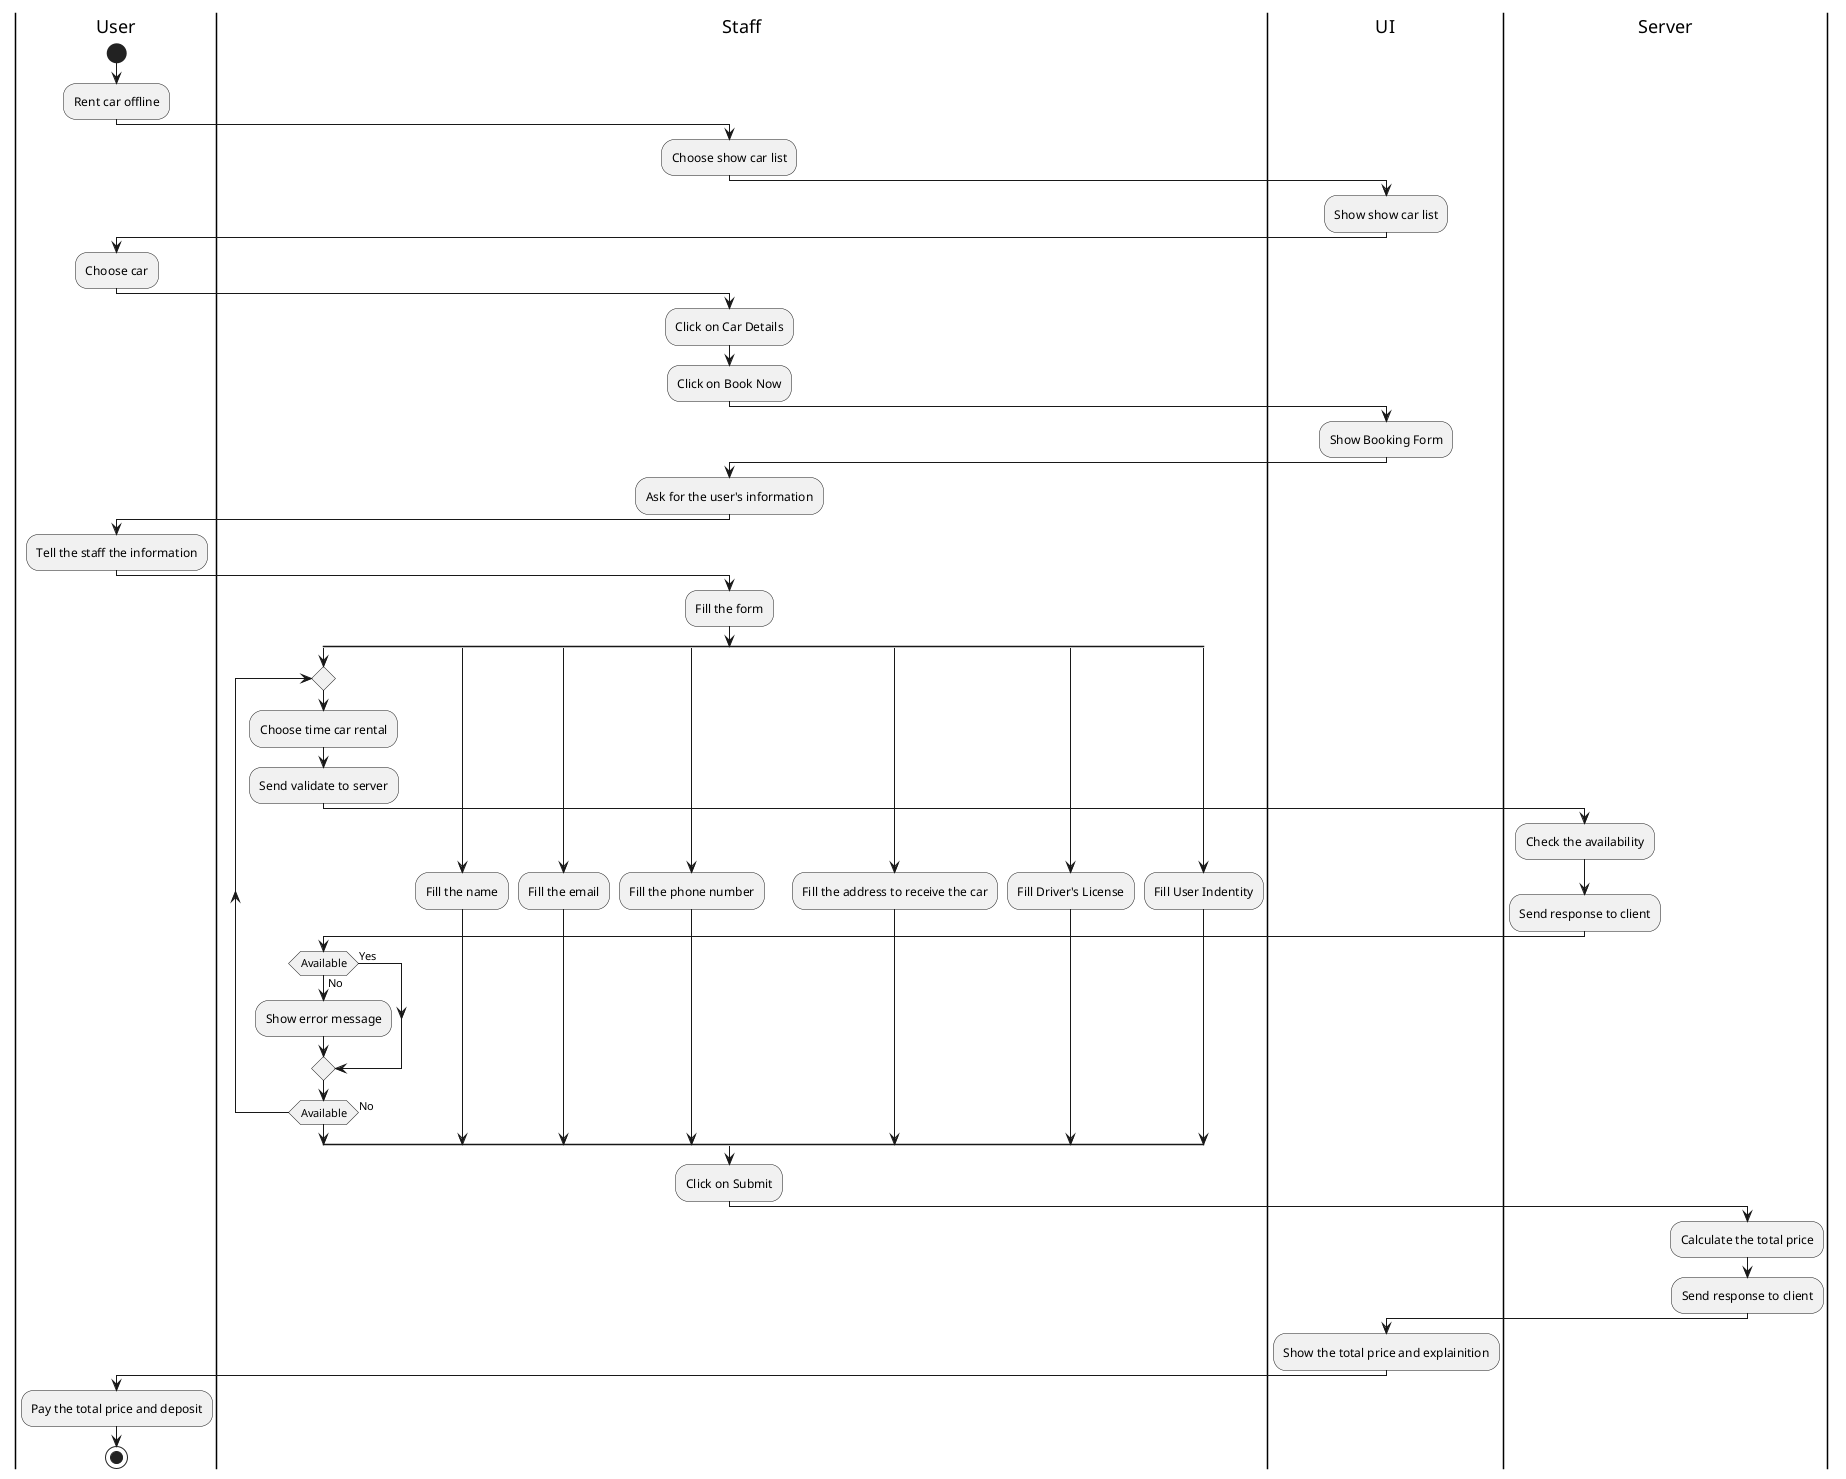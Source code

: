 @startuml
'https://plantuml.com/activity-diagram-beta

|User|
start
    :Rent car offline;
|Staff|
    :Choose show car list;
|UI|
    :Show show car list;
|User|
    :Choose car;
|Staff|
    :Click on Car Details;
|Staff|
    :Click on Book Now;
|UI|
    :Show Booking Form;
|Staff|
    :Ask for the user's information;
|User|
    :Tell the staff the information;
|Staff|
    :Fill the form;
    split
        repeat
        :Choose time car rental;
        :Send validate to server;
|Server|
        :Check the availability;
        :Send response to client;
|Staff|
        if (Available) then (Yes)
        else (No)
            :Show error message;
        endif
        repeat while (Available) is (No)
    split again
        :Fill the name;
    split again
        :Fill the email;
    split again
        :Fill the phone number;
    split again
        :Fill the address to receive the car;
    split again
        :Fill Driver's License;
    split again
            :Fill User Indentity;
    end split
    :Click on Submit;
|Server|
    :Calculate the total price;
    :Send response to client;
|UI|
    :Show the total price and explainition;
|User|
    :Pay the total price and deposit;
stop

@enduml
